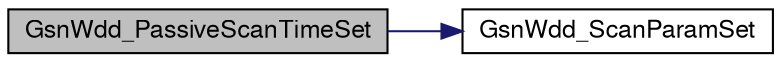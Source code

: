 digraph G
{
  edge [fontname="FreeSans",fontsize="12",labelfontname="FreeSans",labelfontsize="12"];
  node [fontname="FreeSans",fontsize="12",shape=record];
  rankdir=LR;
  Node1 [label="GsnWdd_PassiveScanTimeSet",height=0.2,width=0.4,color="black", fillcolor="grey75", style="filled" fontcolor="black"];
  Node1 -> Node2 [color="midnightblue",fontsize="12",style="solid",fontname="FreeSans"];
  Node2 [label="GsnWdd_ScanParamSet",height=0.2,width=0.4,color="black", fillcolor="white", style="filled",URL="$a00625.html#af801d7d7722dbc9c6fe1f4028fe6a300"];
}

